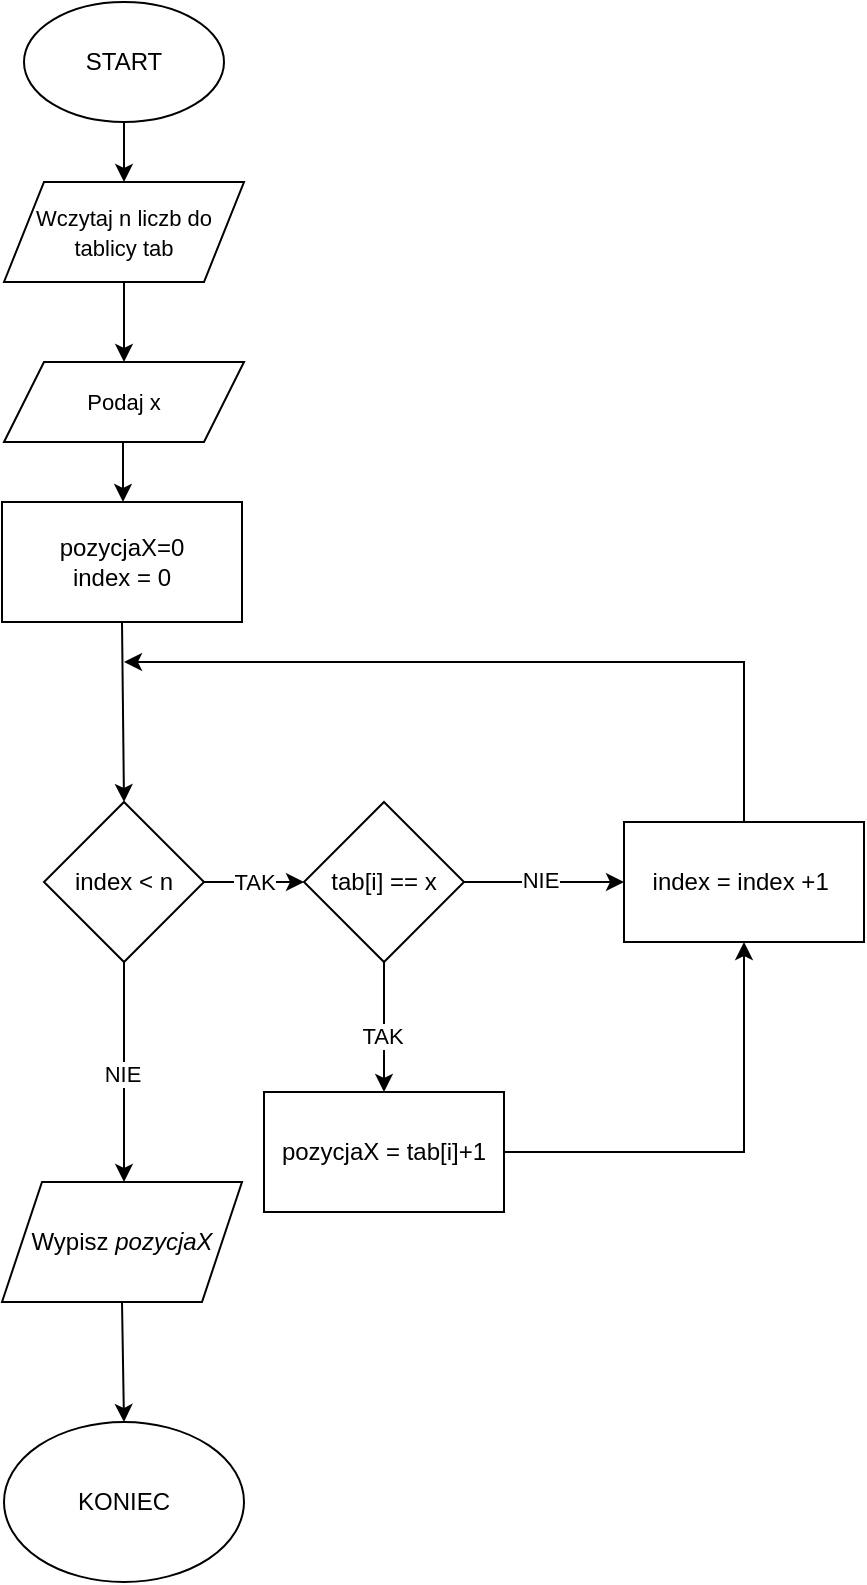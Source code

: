 <mxfile version="21.3.2" type="github">
  <diagram name="Strona-1" id="DWH_vbVhXQRNPxT3MOOn">
    <mxGraphModel dx="904" dy="623" grid="1" gridSize="10" guides="1" tooltips="1" connect="1" arrows="1" fold="1" page="1" pageScale="1" pageWidth="827" pageHeight="1169" math="0" shadow="0">
      <root>
        <mxCell id="0" />
        <mxCell id="1" parent="0" />
        <mxCell id="GT416_ScAccWOi4NzhqO-1" value="START" style="ellipse;whiteSpace=wrap;html=1;" parent="1" vertex="1">
          <mxGeometry x="70" y="10" width="100" height="60" as="geometry" />
        </mxCell>
        <mxCell id="GT416_ScAccWOi4NzhqO-4" value="" style="endArrow=classic;html=1;rounded=0;exitX=0.5;exitY=1;exitDx=0;exitDy=0;" parent="1" source="GT416_ScAccWOi4NzhqO-1" edge="1">
          <mxGeometry width="50" height="50" relative="1" as="geometry">
            <mxPoint x="450" y="350" as="sourcePoint" />
            <mxPoint x="120" y="100" as="targetPoint" />
          </mxGeometry>
        </mxCell>
        <mxCell id="GT416_ScAccWOi4NzhqO-5" value="&lt;font style=&quot;font-size: 11px;&quot;&gt;Wczytaj n liczb do tablicy tab&lt;/font&gt;" style="shape=parallelogram;perimeter=parallelogramPerimeter;whiteSpace=wrap;html=1;fixedSize=1;" parent="1" vertex="1">
          <mxGeometry x="60" y="100" width="120" height="50" as="geometry" />
        </mxCell>
        <mxCell id="GT416_ScAccWOi4NzhqO-7" value="" style="endArrow=classic;html=1;rounded=0;" parent="1" edge="1">
          <mxGeometry width="50" height="50" relative="1" as="geometry">
            <mxPoint x="120" y="210" as="sourcePoint" />
            <mxPoint x="119.5" y="260" as="targetPoint" />
            <Array as="points">
              <mxPoint x="119.5" y="220" />
            </Array>
          </mxGeometry>
        </mxCell>
        <mxCell id="GT416_ScAccWOi4NzhqO-8" value="pozycjaX=0&lt;br&gt;index = 0" style="rounded=0;whiteSpace=wrap;html=1;" parent="1" vertex="1">
          <mxGeometry x="59" y="260" width="120" height="60" as="geometry" />
        </mxCell>
        <mxCell id="GT416_ScAccWOi4NzhqO-9" value="index &amp;lt; n" style="rhombus;whiteSpace=wrap;html=1;" parent="1" vertex="1">
          <mxGeometry x="80" y="410" width="80" height="80" as="geometry" />
        </mxCell>
        <mxCell id="GT416_ScAccWOi4NzhqO-10" value="" style="endArrow=classic;html=1;rounded=0;exitX=0.5;exitY=1;exitDx=0;exitDy=0;entryX=0.5;entryY=0;entryDx=0;entryDy=0;" parent="1" source="GT416_ScAccWOi4NzhqO-8" target="GT416_ScAccWOi4NzhqO-9" edge="1">
          <mxGeometry width="50" height="50" relative="1" as="geometry">
            <mxPoint x="440" y="360" as="sourcePoint" />
            <mxPoint x="490" y="310" as="targetPoint" />
          </mxGeometry>
        </mxCell>
        <mxCell id="GT416_ScAccWOi4NzhqO-13" value="KONIEC" style="ellipse;whiteSpace=wrap;html=1;" parent="1" vertex="1">
          <mxGeometry x="60" y="720" width="120" height="80" as="geometry" />
        </mxCell>
        <mxCell id="GT416_ScAccWOi4NzhqO-17" value="index = index +1&amp;nbsp;" style="rounded=0;whiteSpace=wrap;html=1;" parent="1" vertex="1">
          <mxGeometry x="370" y="420" width="120" height="60" as="geometry" />
        </mxCell>
        <mxCell id="GT416_ScAccWOi4NzhqO-18" value="TAK" style="endArrow=classic;html=1;rounded=0;exitX=1;exitY=0.5;exitDx=0;exitDy=0;" parent="1" source="GT416_ScAccWOi4NzhqO-9" edge="1">
          <mxGeometry width="50" height="50" relative="1" as="geometry">
            <mxPoint x="440" y="510" as="sourcePoint" />
            <mxPoint x="210" y="450" as="targetPoint" />
            <mxPoint as="offset" />
          </mxGeometry>
        </mxCell>
        <mxCell id="GT416_ScAccWOi4NzhqO-21" value="" style="endArrow=classic;html=1;rounded=0;exitX=0.5;exitY=0;exitDx=0;exitDy=0;" parent="1" source="GT416_ScAccWOi4NzhqO-17" edge="1">
          <mxGeometry width="50" height="50" relative="1" as="geometry">
            <mxPoint x="440" y="510" as="sourcePoint" />
            <mxPoint x="120" y="340" as="targetPoint" />
            <Array as="points">
              <mxPoint x="430" y="340" />
            </Array>
          </mxGeometry>
        </mxCell>
        <mxCell id="ZoD57XXQ0Y5gKYOP4Oae-7" value="NIE" style="endArrow=classic;html=1;rounded=0;entryX=0;entryY=0.5;entryDx=0;entryDy=0;exitX=1;exitY=0.5;exitDx=0;exitDy=0;" parent="1" source="4mzwxAdYOxgqRgTpUQ72-4" target="GT416_ScAccWOi4NzhqO-17" edge="1">
          <mxGeometry x="-0.045" y="1" width="50" height="50" relative="1" as="geometry">
            <mxPoint x="320" y="410" as="sourcePoint" />
            <mxPoint x="440" y="330" as="targetPoint" />
            <mxPoint as="offset" />
          </mxGeometry>
        </mxCell>
        <mxCell id="4mzwxAdYOxgqRgTpUQ72-4" value="tab[i] == x" style="rhombus;whiteSpace=wrap;html=1;" vertex="1" parent="1">
          <mxGeometry x="210" y="410" width="80" height="80" as="geometry" />
        </mxCell>
        <mxCell id="4mzwxAdYOxgqRgTpUQ72-6" value="" style="endArrow=classic;html=1;rounded=0;exitX=0.5;exitY=1;exitDx=0;exitDy=0;entryX=0.5;entryY=0;entryDx=0;entryDy=0;" edge="1" parent="1" source="4mzwxAdYOxgqRgTpUQ72-4">
          <mxGeometry width="50" height="50" relative="1" as="geometry">
            <mxPoint x="390" y="400" as="sourcePoint" />
            <mxPoint x="250" y="555" as="targetPoint" />
            <Array as="points">
              <mxPoint x="250" y="550" />
            </Array>
          </mxGeometry>
        </mxCell>
        <mxCell id="4mzwxAdYOxgqRgTpUQ72-7" value="TAK" style="edgeLabel;html=1;align=center;verticalAlign=middle;resizable=0;points=[];" vertex="1" connectable="0" parent="4mzwxAdYOxgqRgTpUQ72-6">
          <mxGeometry x="0.119" y="-1" relative="1" as="geometry">
            <mxPoint as="offset" />
          </mxGeometry>
        </mxCell>
        <mxCell id="4mzwxAdYOxgqRgTpUQ72-8" value="&lt;span style=&quot;font-size: 11px;&quot;&gt;Podaj x&lt;/span&gt;" style="shape=parallelogram;perimeter=parallelogramPerimeter;whiteSpace=wrap;html=1;fixedSize=1;" vertex="1" parent="1">
          <mxGeometry x="60" y="190" width="120" height="40" as="geometry" />
        </mxCell>
        <mxCell id="4mzwxAdYOxgqRgTpUQ72-10" value="" style="endArrow=classic;html=1;rounded=0;exitX=0.5;exitY=1;exitDx=0;exitDy=0;entryX=0.5;entryY=0;entryDx=0;entryDy=0;" edge="1" parent="1" source="GT416_ScAccWOi4NzhqO-5" target="4mzwxAdYOxgqRgTpUQ72-8">
          <mxGeometry width="50" height="50" relative="1" as="geometry">
            <mxPoint x="390" y="280" as="sourcePoint" />
            <mxPoint x="440" y="230" as="targetPoint" />
          </mxGeometry>
        </mxCell>
        <mxCell id="4mzwxAdYOxgqRgTpUQ72-11" value="pozycjaX = tab[i]+1" style="rounded=0;whiteSpace=wrap;html=1;" vertex="1" parent="1">
          <mxGeometry x="190" y="555" width="120" height="60" as="geometry" />
        </mxCell>
        <mxCell id="4mzwxAdYOxgqRgTpUQ72-12" value="" style="endArrow=classic;html=1;rounded=0;exitX=1;exitY=0.5;exitDx=0;exitDy=0;entryX=0.5;entryY=1;entryDx=0;entryDy=0;" edge="1" parent="1" source="4mzwxAdYOxgqRgTpUQ72-11" target="GT416_ScAccWOi4NzhqO-17">
          <mxGeometry width="50" height="50" relative="1" as="geometry">
            <mxPoint x="390" y="490" as="sourcePoint" />
            <mxPoint x="440" y="440" as="targetPoint" />
            <Array as="points">
              <mxPoint x="430" y="585" />
            </Array>
          </mxGeometry>
        </mxCell>
        <mxCell id="4mzwxAdYOxgqRgTpUQ72-14" value="" style="endArrow=classic;html=1;rounded=0;exitX=0.5;exitY=1;exitDx=0;exitDy=0;" edge="1" parent="1" source="GT416_ScAccWOi4NzhqO-9">
          <mxGeometry width="50" height="50" relative="1" as="geometry">
            <mxPoint x="390" y="490" as="sourcePoint" />
            <mxPoint x="120" y="600" as="targetPoint" />
          </mxGeometry>
        </mxCell>
        <mxCell id="4mzwxAdYOxgqRgTpUQ72-15" value="NIE" style="edgeLabel;html=1;align=center;verticalAlign=middle;resizable=0;points=[];" vertex="1" connectable="0" parent="4mzwxAdYOxgqRgTpUQ72-14">
          <mxGeometry x="0.009" y="-1" relative="1" as="geometry">
            <mxPoint as="offset" />
          </mxGeometry>
        </mxCell>
        <mxCell id="4mzwxAdYOxgqRgTpUQ72-16" value="Wypisz &lt;i&gt;pozycjaX&lt;/i&gt;" style="shape=parallelogram;perimeter=parallelogramPerimeter;whiteSpace=wrap;html=1;fixedSize=1;" vertex="1" parent="1">
          <mxGeometry x="59" y="600" width="120" height="60" as="geometry" />
        </mxCell>
        <mxCell id="4mzwxAdYOxgqRgTpUQ72-17" value="" style="endArrow=classic;html=1;rounded=0;exitX=0.5;exitY=1;exitDx=0;exitDy=0;" edge="1" parent="1" source="4mzwxAdYOxgqRgTpUQ72-16">
          <mxGeometry width="50" height="50" relative="1" as="geometry">
            <mxPoint x="390" y="510" as="sourcePoint" />
            <mxPoint x="120" y="720" as="targetPoint" />
          </mxGeometry>
        </mxCell>
      </root>
    </mxGraphModel>
  </diagram>
</mxfile>
